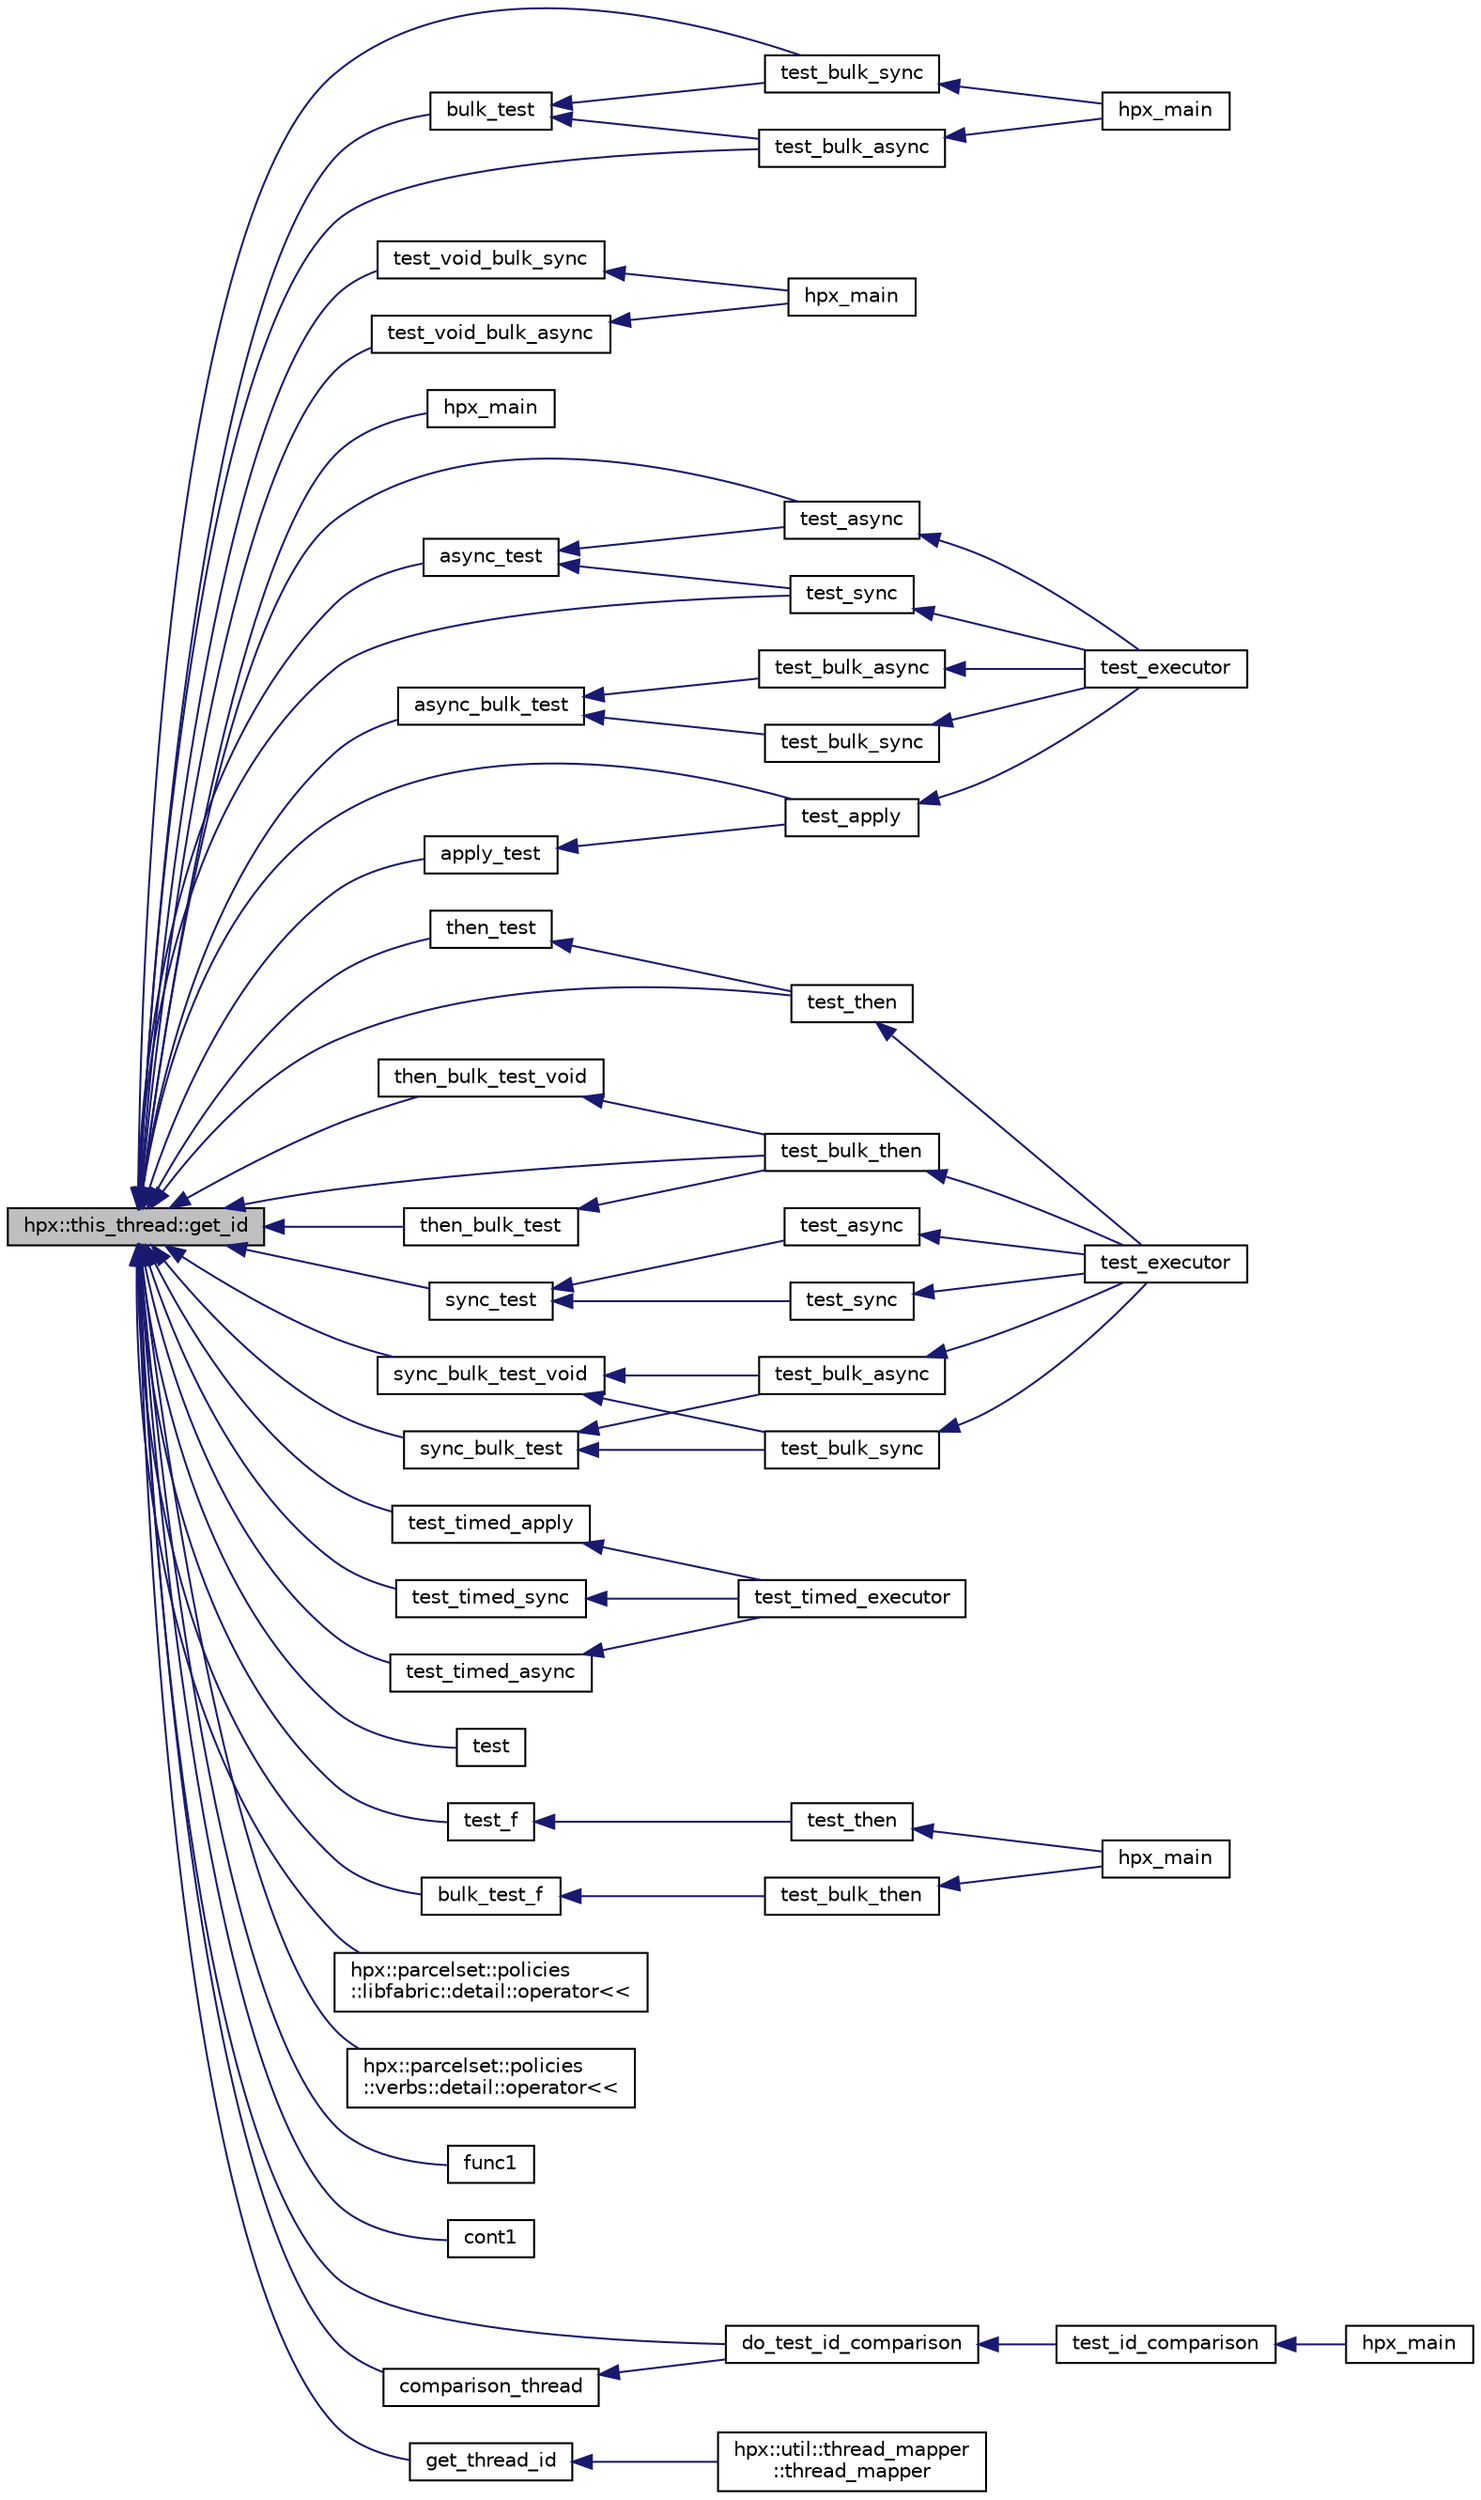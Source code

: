 digraph "hpx::this_thread::get_id"
{
  edge [fontname="Helvetica",fontsize="10",labelfontname="Helvetica",labelfontsize="10"];
  node [fontname="Helvetica",fontsize="10",shape=record];
  rankdir="LR";
  Node34 [label="hpx::this_thread::get_id",height=0.2,width=0.4,color="black", fillcolor="grey75", style="filled", fontcolor="black"];
  Node34 -> Node35 [dir="back",color="midnightblue",fontsize="10",style="solid",fontname="Helvetica"];
  Node35 [label="bulk_test",height=0.2,width=0.4,color="black", fillcolor="white", style="filled",URL="$d2/d56/bulk__async_8cpp.html#a4e2c6de91f04682df22baf51607639be"];
  Node35 -> Node36 [dir="back",color="midnightblue",fontsize="10",style="solid",fontname="Helvetica"];
  Node36 [label="test_bulk_sync",height=0.2,width=0.4,color="black", fillcolor="white", style="filled",URL="$d2/d56/bulk__async_8cpp.html#abcd3c113797813e7123226b2a864d5df"];
  Node36 -> Node37 [dir="back",color="midnightblue",fontsize="10",style="solid",fontname="Helvetica"];
  Node37 [label="hpx_main",height=0.2,width=0.4,color="black", fillcolor="white", style="filled",URL="$d2/d56/bulk__async_8cpp.html#ab1825231fb9efbfb464404767c072654"];
  Node35 -> Node38 [dir="back",color="midnightblue",fontsize="10",style="solid",fontname="Helvetica"];
  Node38 [label="test_bulk_async",height=0.2,width=0.4,color="black", fillcolor="white", style="filled",URL="$d2/d56/bulk__async_8cpp.html#a0c9f242c44ff4818d7e4996d5ef3f5a5"];
  Node38 -> Node37 [dir="back",color="midnightblue",fontsize="10",style="solid",fontname="Helvetica"];
  Node34 -> Node36 [dir="back",color="midnightblue",fontsize="10",style="solid",fontname="Helvetica"];
  Node34 -> Node38 [dir="back",color="midnightblue",fontsize="10",style="solid",fontname="Helvetica"];
  Node34 -> Node39 [dir="back",color="midnightblue",fontsize="10",style="solid",fontname="Helvetica"];
  Node39 [label="test_void_bulk_sync",height=0.2,width=0.4,color="black", fillcolor="white", style="filled",URL="$d9/dca/created__executor_8cpp.html#a0b87fb4dd43fdbb18c9a0f048e433bcf"];
  Node39 -> Node40 [dir="back",color="midnightblue",fontsize="10",style="solid",fontname="Helvetica"];
  Node40 [label="hpx_main",height=0.2,width=0.4,color="black", fillcolor="white", style="filled",URL="$d9/dca/created__executor_8cpp.html#a4ca51ec94fa82421fc621b58eef7b01c"];
  Node34 -> Node41 [dir="back",color="midnightblue",fontsize="10",style="solid",fontname="Helvetica"];
  Node41 [label="test_void_bulk_async",height=0.2,width=0.4,color="black", fillcolor="white", style="filled",URL="$d9/dca/created__executor_8cpp.html#a69cb94f36135354bef7671803aa1eb47"];
  Node41 -> Node40 [dir="back",color="midnightblue",fontsize="10",style="solid",fontname="Helvetica"];
  Node34 -> Node42 [dir="back",color="midnightblue",fontsize="10",style="solid",fontname="Helvetica"];
  Node42 [label="hpx_main",height=0.2,width=0.4,color="black", fillcolor="white", style="filled",URL="$de/d36/for__loop__2281_8cpp.html#aefd26dd818037509b2241068d57e3e1d"];
  Node34 -> Node43 [dir="back",color="midnightblue",fontsize="10",style="solid",fontname="Helvetica"];
  Node43 [label="async_test",height=0.2,width=0.4,color="black", fillcolor="white", style="filled",URL="$d8/d83/minimal__async__executor_8cpp.html#a1c117002d4f9d9857f64ddd35914562d"];
  Node43 -> Node44 [dir="back",color="midnightblue",fontsize="10",style="solid",fontname="Helvetica"];
  Node44 [label="test_sync",height=0.2,width=0.4,color="black", fillcolor="white", style="filled",URL="$d8/d83/minimal__async__executor_8cpp.html#a2e6feb13e4669dad0258f0c45249071a"];
  Node44 -> Node45 [dir="back",color="midnightblue",fontsize="10",style="solid",fontname="Helvetica"];
  Node45 [label="test_executor",height=0.2,width=0.4,color="black", fillcolor="white", style="filled",URL="$d8/d83/minimal__async__executor_8cpp.html#a12065ee56eec28d3895ba316405a7116"];
  Node43 -> Node46 [dir="back",color="midnightblue",fontsize="10",style="solid",fontname="Helvetica"];
  Node46 [label="test_async",height=0.2,width=0.4,color="black", fillcolor="white", style="filled",URL="$d8/d83/minimal__async__executor_8cpp.html#aa51c30cdf514833ffe00df7a73d45cde"];
  Node46 -> Node45 [dir="back",color="midnightblue",fontsize="10",style="solid",fontname="Helvetica"];
  Node34 -> Node47 [dir="back",color="midnightblue",fontsize="10",style="solid",fontname="Helvetica"];
  Node47 [label="apply_test",height=0.2,width=0.4,color="black", fillcolor="white", style="filled",URL="$d8/d83/minimal__async__executor_8cpp.html#a7e42b6242cfc769ca209a7d7db8e7f16"];
  Node47 -> Node48 [dir="back",color="midnightblue",fontsize="10",style="solid",fontname="Helvetica"];
  Node48 [label="test_apply",height=0.2,width=0.4,color="black", fillcolor="white", style="filled",URL="$d8/d83/minimal__async__executor_8cpp.html#a5f84f0aa2a8c7b97a91aff6d6eb013fc"];
  Node48 -> Node45 [dir="back",color="midnightblue",fontsize="10",style="solid",fontname="Helvetica"];
  Node34 -> Node49 [dir="back",color="midnightblue",fontsize="10",style="solid",fontname="Helvetica"];
  Node49 [label="async_bulk_test",height=0.2,width=0.4,color="black", fillcolor="white", style="filled",URL="$d8/d83/minimal__async__executor_8cpp.html#a414a7476dd16d98da4a644c475c5aed2"];
  Node49 -> Node50 [dir="back",color="midnightblue",fontsize="10",style="solid",fontname="Helvetica"];
  Node50 [label="test_bulk_sync",height=0.2,width=0.4,color="black", fillcolor="white", style="filled",URL="$d8/d83/minimal__async__executor_8cpp.html#abcd3c113797813e7123226b2a864d5df"];
  Node50 -> Node45 [dir="back",color="midnightblue",fontsize="10",style="solid",fontname="Helvetica"];
  Node49 -> Node51 [dir="back",color="midnightblue",fontsize="10",style="solid",fontname="Helvetica"];
  Node51 [label="test_bulk_async",height=0.2,width=0.4,color="black", fillcolor="white", style="filled",URL="$d8/d83/minimal__async__executor_8cpp.html#a0c9f242c44ff4818d7e4996d5ef3f5a5"];
  Node51 -> Node45 [dir="back",color="midnightblue",fontsize="10",style="solid",fontname="Helvetica"];
  Node34 -> Node48 [dir="back",color="midnightblue",fontsize="10",style="solid",fontname="Helvetica"];
  Node34 -> Node44 [dir="back",color="midnightblue",fontsize="10",style="solid",fontname="Helvetica"];
  Node34 -> Node46 [dir="back",color="midnightblue",fontsize="10",style="solid",fontname="Helvetica"];
  Node34 -> Node52 [dir="back",color="midnightblue",fontsize="10",style="solid",fontname="Helvetica"];
  Node52 [label="sync_test",height=0.2,width=0.4,color="black", fillcolor="white", style="filled",URL="$d3/ded/minimal__sync__executor_8cpp.html#a0faac6bf6daa6422f48a266a344ecf18"];
  Node52 -> Node53 [dir="back",color="midnightblue",fontsize="10",style="solid",fontname="Helvetica"];
  Node53 [label="test_sync",height=0.2,width=0.4,color="black", fillcolor="white", style="filled",URL="$d3/ded/minimal__sync__executor_8cpp.html#a2e6feb13e4669dad0258f0c45249071a"];
  Node53 -> Node54 [dir="back",color="midnightblue",fontsize="10",style="solid",fontname="Helvetica"];
  Node54 [label="test_executor",height=0.2,width=0.4,color="black", fillcolor="white", style="filled",URL="$d3/ded/minimal__sync__executor_8cpp.html#a8be873dc57706a919fc844205f8f49cf"];
  Node52 -> Node55 [dir="back",color="midnightblue",fontsize="10",style="solid",fontname="Helvetica"];
  Node55 [label="test_async",height=0.2,width=0.4,color="black", fillcolor="white", style="filled",URL="$d3/ded/minimal__sync__executor_8cpp.html#aa51c30cdf514833ffe00df7a73d45cde"];
  Node55 -> Node54 [dir="back",color="midnightblue",fontsize="10",style="solid",fontname="Helvetica"];
  Node34 -> Node56 [dir="back",color="midnightblue",fontsize="10",style="solid",fontname="Helvetica"];
  Node56 [label="sync_bulk_test",height=0.2,width=0.4,color="black", fillcolor="white", style="filled",URL="$d3/ded/minimal__sync__executor_8cpp.html#aff532378f3f5a911ba0e09cc9341656d"];
  Node56 -> Node57 [dir="back",color="midnightblue",fontsize="10",style="solid",fontname="Helvetica"];
  Node57 [label="test_bulk_sync",height=0.2,width=0.4,color="black", fillcolor="white", style="filled",URL="$d3/ded/minimal__sync__executor_8cpp.html#abcd3c113797813e7123226b2a864d5df"];
  Node57 -> Node54 [dir="back",color="midnightblue",fontsize="10",style="solid",fontname="Helvetica"];
  Node56 -> Node58 [dir="back",color="midnightblue",fontsize="10",style="solid",fontname="Helvetica"];
  Node58 [label="test_bulk_async",height=0.2,width=0.4,color="black", fillcolor="white", style="filled",URL="$d3/ded/minimal__sync__executor_8cpp.html#a0c9f242c44ff4818d7e4996d5ef3f5a5"];
  Node58 -> Node54 [dir="back",color="midnightblue",fontsize="10",style="solid",fontname="Helvetica"];
  Node34 -> Node59 [dir="back",color="midnightblue",fontsize="10",style="solid",fontname="Helvetica"];
  Node59 [label="sync_bulk_test_void",height=0.2,width=0.4,color="black", fillcolor="white", style="filled",URL="$d3/ded/minimal__sync__executor_8cpp.html#ac5e20506beaad9beb602d518e0089ac5"];
  Node59 -> Node57 [dir="back",color="midnightblue",fontsize="10",style="solid",fontname="Helvetica"];
  Node59 -> Node58 [dir="back",color="midnightblue",fontsize="10",style="solid",fontname="Helvetica"];
  Node34 -> Node60 [dir="back",color="midnightblue",fontsize="10",style="solid",fontname="Helvetica"];
  Node60 [label="then_test",height=0.2,width=0.4,color="black", fillcolor="white", style="filled",URL="$d3/ded/minimal__sync__executor_8cpp.html#aca793ddc9144175c1f12e9331f072010"];
  Node60 -> Node61 [dir="back",color="midnightblue",fontsize="10",style="solid",fontname="Helvetica"];
  Node61 [label="test_then",height=0.2,width=0.4,color="black", fillcolor="white", style="filled",URL="$d3/ded/minimal__sync__executor_8cpp.html#ac9bebaf8a90aa4c7a059491ce5d5a6d1"];
  Node61 -> Node54 [dir="back",color="midnightblue",fontsize="10",style="solid",fontname="Helvetica"];
  Node34 -> Node62 [dir="back",color="midnightblue",fontsize="10",style="solid",fontname="Helvetica"];
  Node62 [label="then_bulk_test",height=0.2,width=0.4,color="black", fillcolor="white", style="filled",URL="$d3/ded/minimal__sync__executor_8cpp.html#a80718e4567ba19da2d0bbe67a3170cb1"];
  Node62 -> Node63 [dir="back",color="midnightblue",fontsize="10",style="solid",fontname="Helvetica"];
  Node63 [label="test_bulk_then",height=0.2,width=0.4,color="black", fillcolor="white", style="filled",URL="$d3/ded/minimal__sync__executor_8cpp.html#aa0b96150051fd25fe94c64dd0ac97038"];
  Node63 -> Node54 [dir="back",color="midnightblue",fontsize="10",style="solid",fontname="Helvetica"];
  Node34 -> Node64 [dir="back",color="midnightblue",fontsize="10",style="solid",fontname="Helvetica"];
  Node64 [label="then_bulk_test_void",height=0.2,width=0.4,color="black", fillcolor="white", style="filled",URL="$d3/ded/minimal__sync__executor_8cpp.html#ac94bdee447470886d33e947dae181737"];
  Node64 -> Node63 [dir="back",color="midnightblue",fontsize="10",style="solid",fontname="Helvetica"];
  Node34 -> Node61 [dir="back",color="midnightblue",fontsize="10",style="solid",fontname="Helvetica"];
  Node34 -> Node63 [dir="back",color="midnightblue",fontsize="10",style="solid",fontname="Helvetica"];
  Node34 -> Node65 [dir="back",color="midnightblue",fontsize="10",style="solid",fontname="Helvetica"];
  Node65 [label="test_timed_apply",height=0.2,width=0.4,color="black", fillcolor="white", style="filled",URL="$d7/de3/minimal__timed__async__executor_8cpp.html#a4efa415d3bbbec720c16e167505810e9"];
  Node65 -> Node66 [dir="back",color="midnightblue",fontsize="10",style="solid",fontname="Helvetica"];
  Node66 [label="test_timed_executor",height=0.2,width=0.4,color="black", fillcolor="white", style="filled",URL="$d7/de3/minimal__timed__async__executor_8cpp.html#a4e2d002d587a77e84eb27f1f903f5094"];
  Node34 -> Node67 [dir="back",color="midnightblue",fontsize="10",style="solid",fontname="Helvetica"];
  Node67 [label="test_timed_sync",height=0.2,width=0.4,color="black", fillcolor="white", style="filled",URL="$d7/de3/minimal__timed__async__executor_8cpp.html#a72d9987f171e3ee7bdae3ce514e1110d"];
  Node67 -> Node66 [dir="back",color="midnightblue",fontsize="10",style="solid",fontname="Helvetica"];
  Node34 -> Node68 [dir="back",color="midnightblue",fontsize="10",style="solid",fontname="Helvetica"];
  Node68 [label="test_timed_async",height=0.2,width=0.4,color="black", fillcolor="white", style="filled",URL="$d7/de3/minimal__timed__async__executor_8cpp.html#adb7af2899239b6be78bb363b933ec0b6"];
  Node68 -> Node66 [dir="back",color="midnightblue",fontsize="10",style="solid",fontname="Helvetica"];
  Node34 -> Node69 [dir="back",color="midnightblue",fontsize="10",style="solid",fontname="Helvetica"];
  Node69 [label="test",height=0.2,width=0.4,color="black", fillcolor="white", style="filled",URL="$de/d9d/parallel__executor_8cpp.html#a69ffe4e920f8fc0765e645a16e441a3a"];
  Node34 -> Node70 [dir="back",color="midnightblue",fontsize="10",style="solid",fontname="Helvetica"];
  Node70 [label="test_f",height=0.2,width=0.4,color="black", fillcolor="white", style="filled",URL="$de/d9d/parallel__executor_8cpp.html#ac9e52db44eb1febaf07295cbf44f30d3"];
  Node70 -> Node71 [dir="back",color="midnightblue",fontsize="10",style="solid",fontname="Helvetica"];
  Node71 [label="test_then",height=0.2,width=0.4,color="black", fillcolor="white", style="filled",URL="$de/d9d/parallel__executor_8cpp.html#ab2a2ad12fc1db1360de1c9a7d784aa7a"];
  Node71 -> Node72 [dir="back",color="midnightblue",fontsize="10",style="solid",fontname="Helvetica"];
  Node72 [label="hpx_main",height=0.2,width=0.4,color="black", fillcolor="white", style="filled",URL="$de/d9d/parallel__executor_8cpp.html#ab1825231fb9efbfb464404767c072654"];
  Node34 -> Node73 [dir="back",color="midnightblue",fontsize="10",style="solid",fontname="Helvetica"];
  Node73 [label="bulk_test_f",height=0.2,width=0.4,color="black", fillcolor="white", style="filled",URL="$de/d9d/parallel__executor_8cpp.html#ab6c5cad96828aaff1d93403278f8eebe"];
  Node73 -> Node74 [dir="back",color="midnightblue",fontsize="10",style="solid",fontname="Helvetica"];
  Node74 [label="test_bulk_then",height=0.2,width=0.4,color="black", fillcolor="white", style="filled",URL="$de/d9d/parallel__executor_8cpp.html#a924e2cf955631aee17b4e5b20876c87a"];
  Node74 -> Node72 [dir="back",color="midnightblue",fontsize="10",style="solid",fontname="Helvetica"];
  Node34 -> Node75 [dir="back",color="midnightblue",fontsize="10",style="solid",fontname="Helvetica"];
  Node75 [label="hpx::parcelset::policies\l::libfabric::detail::operator\<\<",height=0.2,width=0.4,color="black", fillcolor="white", style="filled",URL="$de/d4e/namespacehpx_1_1parcelset_1_1policies_1_1libfabric_1_1detail.html#aec79bc0dfc6261ed54e3392365387163"];
  Node34 -> Node76 [dir="back",color="midnightblue",fontsize="10",style="solid",fontname="Helvetica"];
  Node76 [label="hpx::parcelset::policies\l::verbs::detail::operator\<\<",height=0.2,width=0.4,color="black", fillcolor="white", style="filled",URL="$db/d51/namespacehpx_1_1parcelset_1_1policies_1_1verbs_1_1detail.html#a0aaaacca008750e55cc3428819a98848"];
  Node34 -> Node77 [dir="back",color="midnightblue",fontsize="10",style="solid",fontname="Helvetica"];
  Node77 [label="func1",height=0.2,width=0.4,color="black", fillcolor="white", style="filled",URL="$d8/d3c/simple__future__continuation_8cpp.html#aab0ee031d46db05d47213d2625ab6aac"];
  Node34 -> Node78 [dir="back",color="midnightblue",fontsize="10",style="solid",fontname="Helvetica"];
  Node78 [label="cont1",height=0.2,width=0.4,color="black", fillcolor="white", style="filled",URL="$d8/d3c/simple__future__continuation_8cpp.html#a4a1b26a11845e3cb2f299f6c5a95d927"];
  Node34 -> Node79 [dir="back",color="midnightblue",fontsize="10",style="solid",fontname="Helvetica"];
  Node79 [label="comparison_thread",height=0.2,width=0.4,color="black", fillcolor="white", style="filled",URL="$d0/d4e/tests_2unit_2threads_2thread_8cpp.html#aaa3ea26838d52b133b35cf0dc65ee5fc"];
  Node79 -> Node80 [dir="back",color="midnightblue",fontsize="10",style="solid",fontname="Helvetica"];
  Node80 [label="do_test_id_comparison",height=0.2,width=0.4,color="black", fillcolor="white", style="filled",URL="$d0/d4e/tests_2unit_2threads_2thread_8cpp.html#a59fbb6da48bcd786db6f85fcc6c692cd"];
  Node80 -> Node81 [dir="back",color="midnightblue",fontsize="10",style="solid",fontname="Helvetica"];
  Node81 [label="test_id_comparison",height=0.2,width=0.4,color="black", fillcolor="white", style="filled",URL="$d0/d4e/tests_2unit_2threads_2thread_8cpp.html#a97681197126ec2cb54ce63ebbcae990e"];
  Node81 -> Node82 [dir="back",color="midnightblue",fontsize="10",style="solid",fontname="Helvetica"];
  Node82 [label="hpx_main",height=0.2,width=0.4,color="black", fillcolor="white", style="filled",URL="$d0/d4e/tests_2unit_2threads_2thread_8cpp.html#a255f773d830db5ca937cff11c2692fa2"];
  Node34 -> Node80 [dir="back",color="midnightblue",fontsize="10",style="solid",fontname="Helvetica"];
  Node34 -> Node83 [dir="back",color="midnightblue",fontsize="10",style="solid",fontname="Helvetica"];
  Node83 [label="get_thread_id",height=0.2,width=0.4,color="black", fillcolor="white", style="filled",URL="$df/d88/thread__id_8cpp.html#a6df4600c6c1d90a809285df39847fb1c"];
  Node83 -> Node84 [dir="back",color="midnightblue",fontsize="10",style="solid",fontname="Helvetica"];
  Node84 [label="hpx::util::thread_mapper\l::thread_mapper",height=0.2,width=0.4,color="black", fillcolor="white", style="filled",URL="$d8/d18/classhpx_1_1util_1_1thread__mapper.html#a3590329f1208b81bd5c8f1ac97b40c0a"];
}
